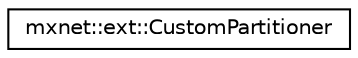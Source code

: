 digraph "Graphical Class Hierarchy"
{
 // LATEX_PDF_SIZE
  edge [fontname="Helvetica",fontsize="10",labelfontname="Helvetica",labelfontsize="10"];
  node [fontname="Helvetica",fontsize="10",shape=record];
  rankdir="LR";
  Node0 [label="mxnet::ext::CustomPartitioner",height=0.2,width=0.4,color="black", fillcolor="white", style="filled",URL="$classmxnet_1_1ext_1_1CustomPartitioner.html",tooltip="An abstract class for subgraph property."];
}

